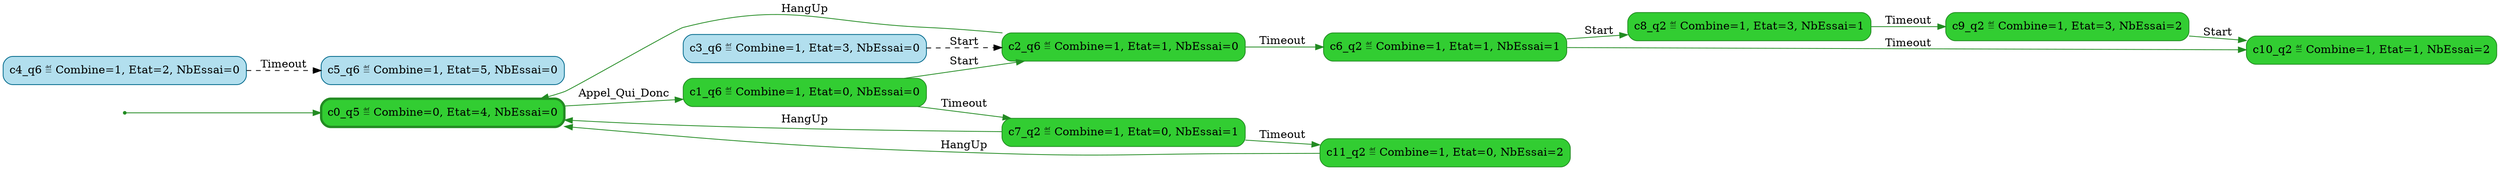 digraph g {

	rankdir="LR"

	__invisible__[shape="point", color="forestgreen"]
	c0_q5[label="c0_q5 ≝ Combine=0, Etat=4, NbEssai=0", shape="box", style="rounded, filled", color="forestgreen", fillcolor="limegreen", penwidth=3] // Initial
	c1_q6[label="c1_q6 ≝ Combine=1, Etat=0, NbEssai=0", shape="box", style="rounded, filled", color="forestgreen", fillcolor="limegreen"]
	c2_q6[label="c2_q6 ≝ Combine=1, Etat=1, NbEssai=0", shape="box", style="rounded, filled", color="forestgreen", fillcolor="limegreen"]
	c6_q2[label="c6_q2 ≝ Combine=1, Etat=1, NbEssai=1", shape="box", style="rounded, filled", color="forestgreen", fillcolor="limegreen"]
	c8_q2[label="c8_q2 ≝ Combine=1, Etat=3, NbEssai=1", shape="box", style="rounded, filled", color="forestgreen", fillcolor="limegreen"]
	c9_q2[label="c9_q2 ≝ Combine=1, Etat=3, NbEssai=2", shape="box", style="rounded, filled", color="forestgreen", fillcolor="limegreen"]
	c10_q2[label="c10_q2 ≝ Combine=1, Etat=1, NbEssai=2", shape="box", style="rounded, filled", color="forestgreen", fillcolor="limegreen"]
	c7_q2[label="c7_q2 ≝ Combine=1, Etat=0, NbEssai=1", shape="box", style="rounded, filled", color="forestgreen", fillcolor="limegreen"]
	c11_q2[label="c11_q2 ≝ Combine=1, Etat=0, NbEssai=2", shape="box", style="rounded, filled", color="forestgreen", fillcolor="limegreen"]
	c3_q6[label="c3_q6 ≝ Combine=1, Etat=3, NbEssai=0", shape="box", style="rounded, filled", color="deepskyblue4", fillcolor="lightblue2"]
	c4_q6[label="c4_q6 ≝ Combine=1, Etat=2, NbEssai=0", shape="box", style="rounded, filled", color="deepskyblue4", fillcolor="lightblue2"]
	c5_q6[label="c5_q6 ≝ Combine=1, Etat=5, NbEssai=0", shape="box", style="rounded, filled", color="deepskyblue4", fillcolor="lightblue2"]

	__invisible__ -> c0_q5[color="forestgreen"]
	c0_q5 -> c1_q6[label="Appel_Qui_Donc", color="forestgreen"]
	c1_q6 -> c2_q6[label="Start", color="forestgreen"]
	c2_q6 -> c6_q2[label="Timeout", color="forestgreen"]
	c6_q2 -> c8_q2[label="Start", color="forestgreen"]
	c8_q2 -> c9_q2[label="Timeout", color="forestgreen"]
	c9_q2 -> c10_q2[label="Start", color="forestgreen"]
	c6_q2 -> c10_q2[label="Timeout", color="forestgreen"]
	c2_q6 -> c0_q5[label="HangUp", color="forestgreen"]
	c1_q6 -> c7_q2[label="Timeout", color="forestgreen"]
	c7_q2 -> c11_q2[label="Timeout", color="forestgreen"]
	c11_q2 -> c0_q5[label="HangUp", color="forestgreen"]
	c7_q2 -> c0_q5[label="HangUp", color="forestgreen"]
	c3_q6 -> c2_q6[label="Start", color="black", style="dashed"]
	c4_q6 -> c5_q6[label="Timeout", color="black", style="dashed"]

}
